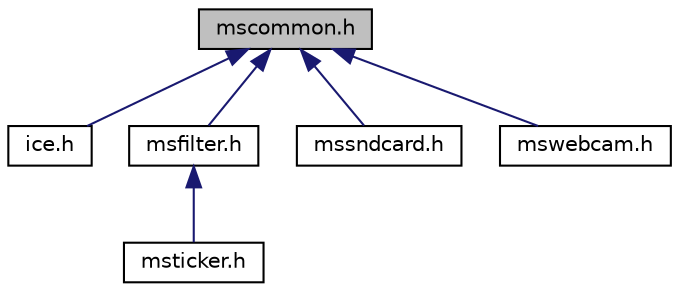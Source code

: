 digraph "mscommon.h"
{
  edge [fontname="Helvetica",fontsize="10",labelfontname="Helvetica",labelfontsize="10"];
  node [fontname="Helvetica",fontsize="10",shape=record];
  Node6 [label="mscommon.h",height=0.2,width=0.4,color="black", fillcolor="grey75", style="filled", fontcolor="black"];
  Node6 -> Node7 [dir="back",color="midnightblue",fontsize="10",style="solid",fontname="Helvetica"];
  Node7 [label="ice.h",height=0.2,width=0.4,color="black", fillcolor="white", style="filled",URL="$ice_8h.html",tooltip="mediastreamer2 ice.h include file "];
  Node6 -> Node8 [dir="back",color="midnightblue",fontsize="10",style="solid",fontname="Helvetica"];
  Node8 [label="msfilter.h",height=0.2,width=0.4,color="black", fillcolor="white", style="filled",URL="$msfilter_8h.html",tooltip="mediastreamer2 msfilter.h include file "];
  Node8 -> Node9 [dir="back",color="midnightblue",fontsize="10",style="solid",fontname="Helvetica"];
  Node9 [label="msticker.h",height=0.2,width=0.4,color="black", fillcolor="white", style="filled",URL="$msticker_8h.html",tooltip="mediastreamer2 msticker.h include file "];
  Node6 -> Node10 [dir="back",color="midnightblue",fontsize="10",style="solid",fontname="Helvetica"];
  Node10 [label="mssndcard.h",height=0.2,width=0.4,color="black", fillcolor="white", style="filled",URL="$mssndcard_8h.html",tooltip="mediastreamer2 mssndcard.h include file "];
  Node6 -> Node11 [dir="back",color="midnightblue",fontsize="10",style="solid",fontname="Helvetica"];
  Node11 [label="mswebcam.h",height=0.2,width=0.4,color="black", fillcolor="white", style="filled",URL="$mswebcam_8h.html",tooltip="mediastreamer2 mswebcam.h include file "];
}
